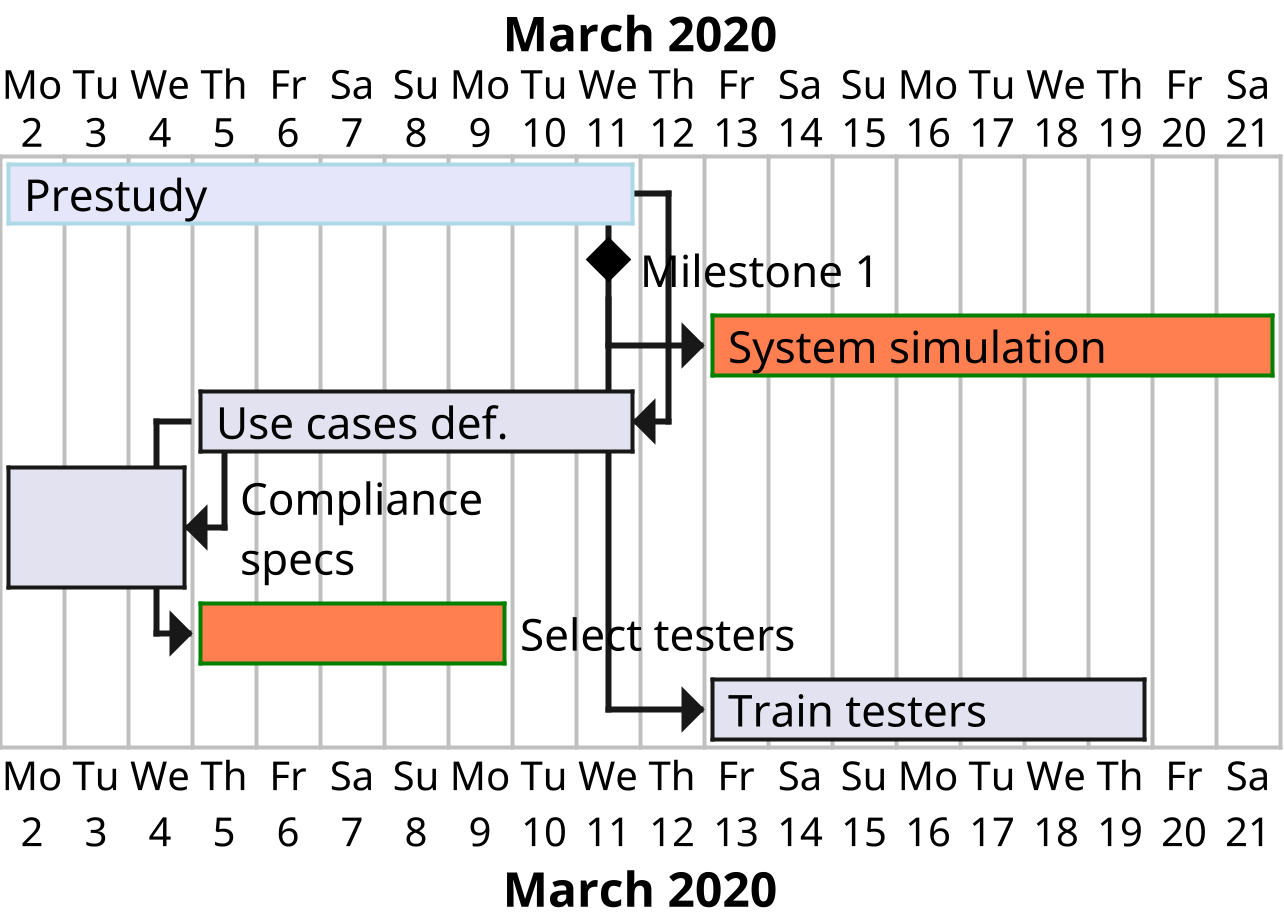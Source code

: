 @startgantt
scale 4
Project starts the 2020/03/02
[Prestudy] lasts 10 days and is colored in Lavender/LightBlue
[Milestone 1] happens at [Prestudy]'s end
[System simulation] lasts 9 days and is colored in Coral/Green and starts 1 day after [Prestudy]'s end
[Use cases def.] lasts 7 days and ends at [Prestudy]'s end
[Compliance\nspecs] lasts 3 days and ends at [Use cases def.]'s start
[Select testers] is colored in Coral/Green
[Select testers] lasts 5 days and starts at [Use cases def.]'s start
[Train testers] starts 1 days after [Milestone 1]'s end and lasts 7 days
@endgantt